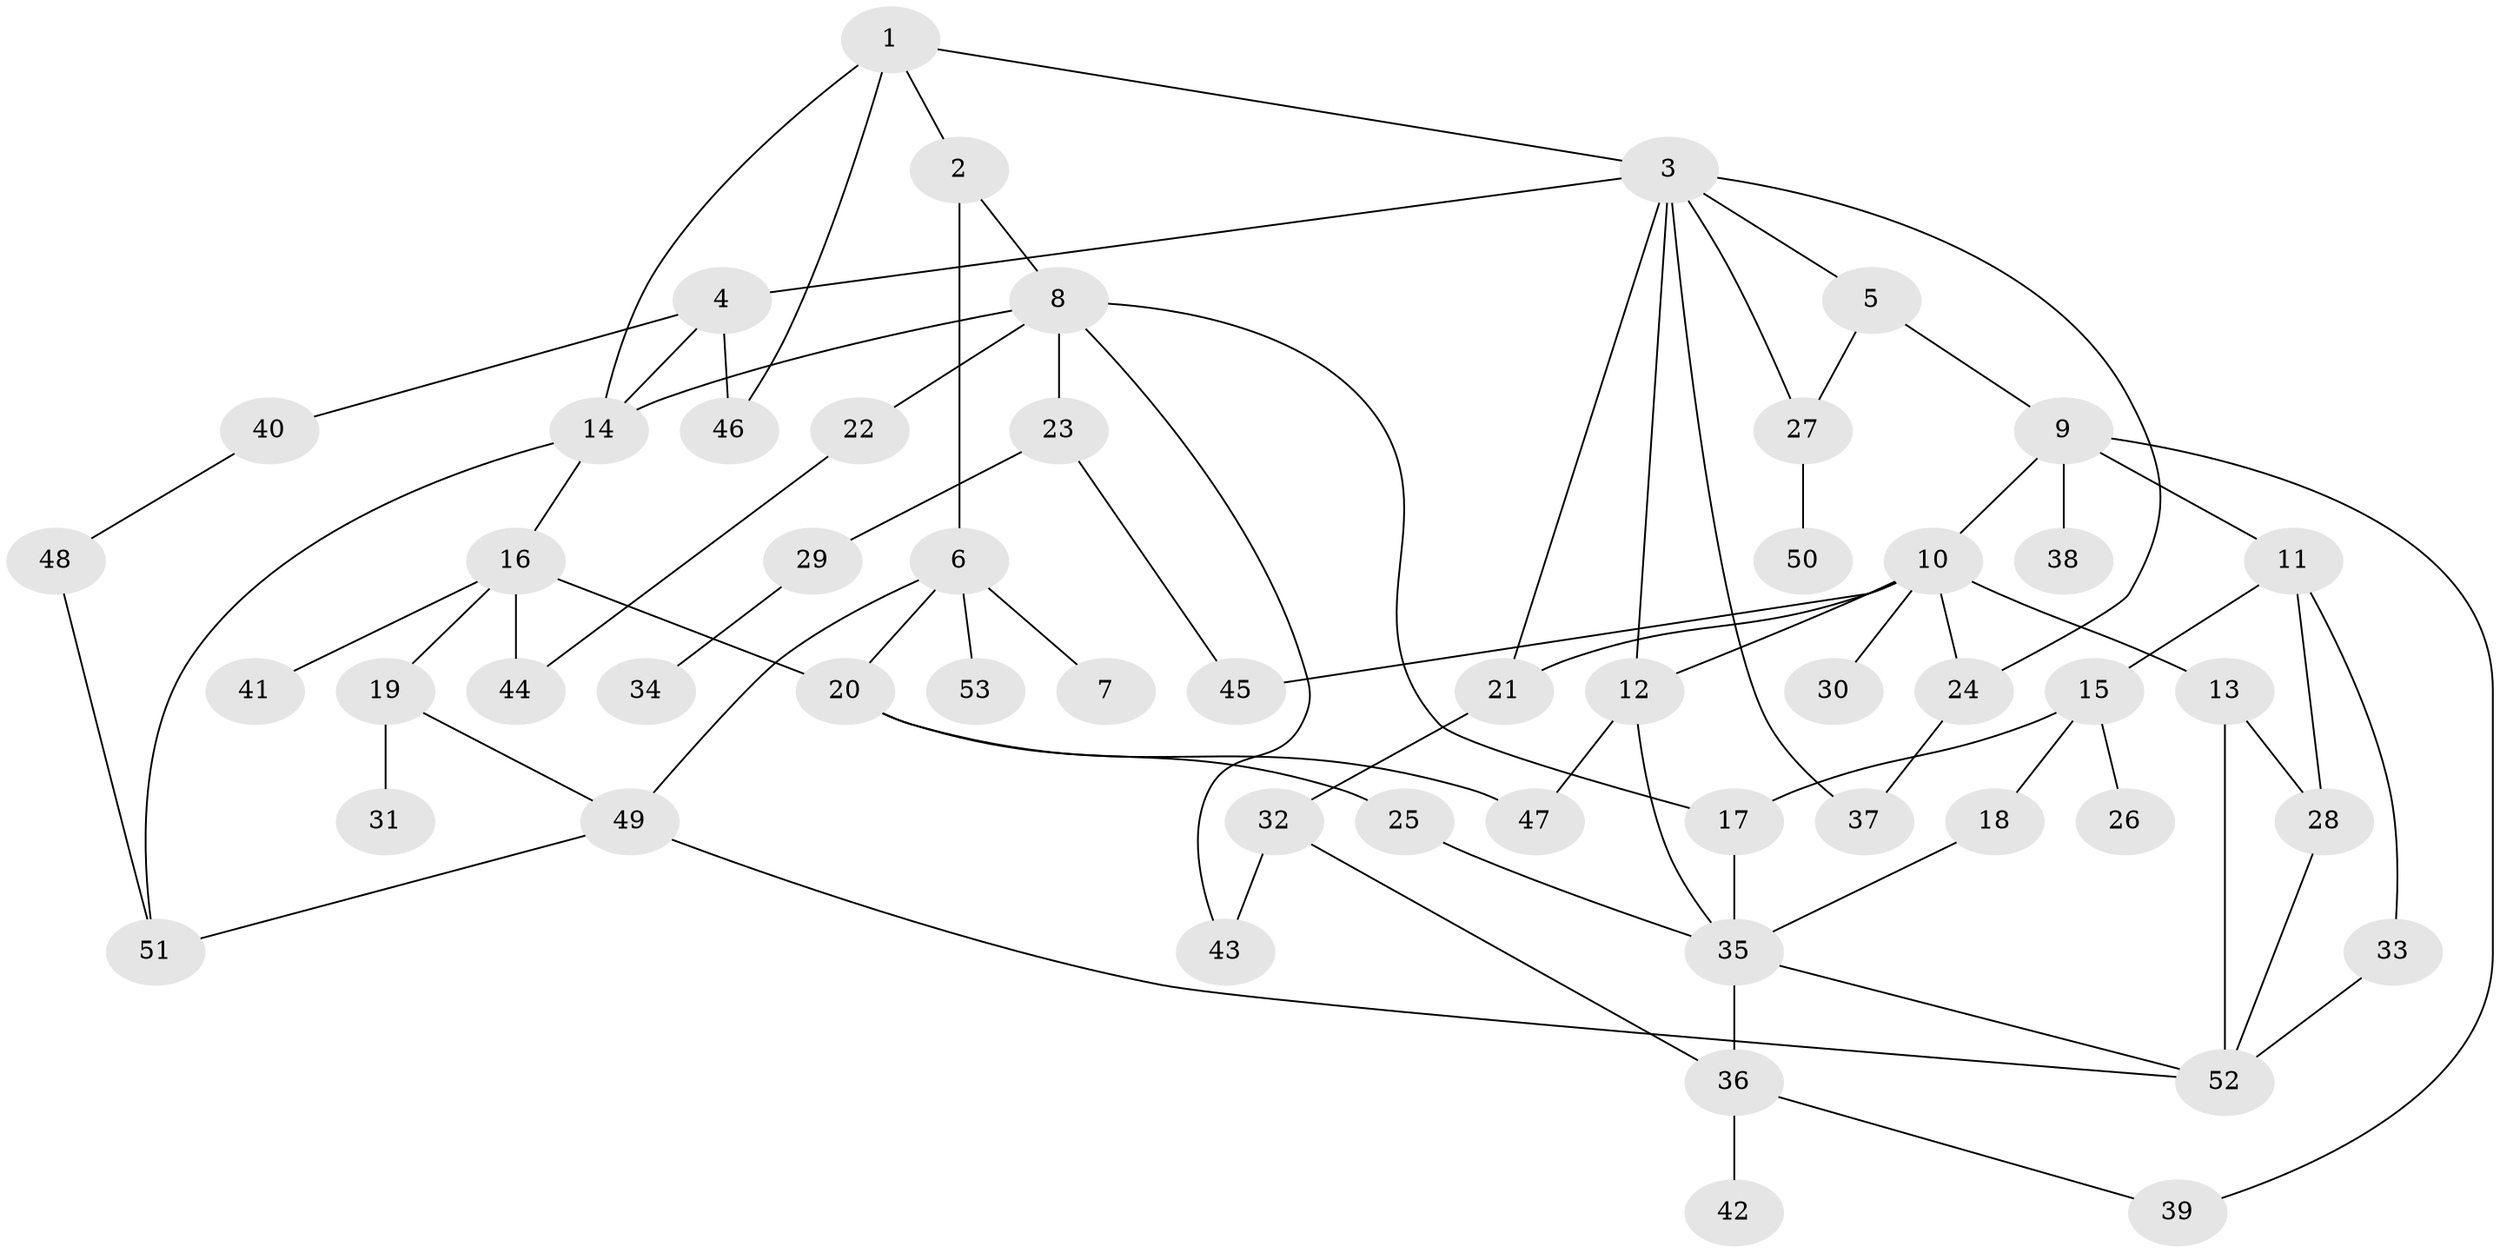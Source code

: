 // coarse degree distribution, {4: 0.1875, 6: 0.0625, 5: 0.09375, 7: 0.0625, 3: 0.21875, 1: 0.25, 2: 0.125}
// Generated by graph-tools (version 1.1) at 2025/36/03/04/25 23:36:10]
// undirected, 53 vertices, 79 edges
graph export_dot {
  node [color=gray90,style=filled];
  1;
  2;
  3;
  4;
  5;
  6;
  7;
  8;
  9;
  10;
  11;
  12;
  13;
  14;
  15;
  16;
  17;
  18;
  19;
  20;
  21;
  22;
  23;
  24;
  25;
  26;
  27;
  28;
  29;
  30;
  31;
  32;
  33;
  34;
  35;
  36;
  37;
  38;
  39;
  40;
  41;
  42;
  43;
  44;
  45;
  46;
  47;
  48;
  49;
  50;
  51;
  52;
  53;
  1 -- 2;
  1 -- 3;
  1 -- 14;
  1 -- 46;
  2 -- 6;
  2 -- 8;
  3 -- 4;
  3 -- 5;
  3 -- 24;
  3 -- 37;
  3 -- 12;
  3 -- 27;
  3 -- 21;
  4 -- 14;
  4 -- 40;
  4 -- 46;
  5 -- 9;
  5 -- 27;
  6 -- 7;
  6 -- 53;
  6 -- 20;
  6 -- 49;
  8 -- 17;
  8 -- 22;
  8 -- 23;
  8 -- 43;
  8 -- 14;
  9 -- 10;
  9 -- 11;
  9 -- 38;
  9 -- 39;
  10 -- 12;
  10 -- 13;
  10 -- 21;
  10 -- 30;
  10 -- 45;
  10 -- 24;
  11 -- 15;
  11 -- 33;
  11 -- 28;
  12 -- 47;
  12 -- 35;
  13 -- 28;
  13 -- 52;
  14 -- 16;
  14 -- 51;
  15 -- 18;
  15 -- 26;
  15 -- 17;
  16 -- 19;
  16 -- 20;
  16 -- 41;
  16 -- 44;
  17 -- 35;
  18 -- 35;
  19 -- 31;
  19 -- 49;
  20 -- 25;
  20 -- 47;
  21 -- 32;
  22 -- 44;
  23 -- 29;
  23 -- 45;
  24 -- 37;
  25 -- 35;
  27 -- 50;
  28 -- 52;
  29 -- 34;
  32 -- 36;
  32 -- 43;
  33 -- 52;
  35 -- 52;
  35 -- 36;
  36 -- 39;
  36 -- 42;
  40 -- 48;
  48 -- 51;
  49 -- 51;
  49 -- 52;
}
